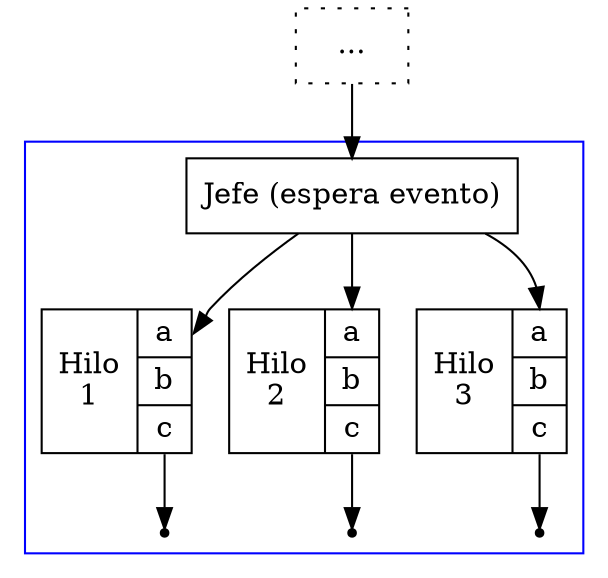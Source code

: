 #+begin_src dot :exports results :file ltxpng/jefe_trabajador.png
digraph G {
        layout = dot;
        inicio [shape=box,label="...",style=dotted];
        subgraph cluster_hilos {
                color=blue;
                jefe [shape = box, label="Jefe (espera evento)"];
                fin1 [shape = point];
                fin2 [shape = point];
                fin3 [shape = point];
                hilo1 [shape=record, label="Hilo\n1|{<a>a|<b>b|<c>c}"];
                hilo2 [shape=record, label="Hilo\n2|{<a>a|<b>b|<c>c}"];
                hilo3 [shape=record, label="Hilo\n3|{<a>a|<b>b|<c>c}"];
                jefe -> hilo1:a;
                hilo1:c -> fin1;
                jefe -> hilo2:a;
                hilo2:c -> fin2;
                jefe -> hilo3:a;
                hilo3:c -> fin3;
        }
        inicio -> jefe;
}
#+end_src
